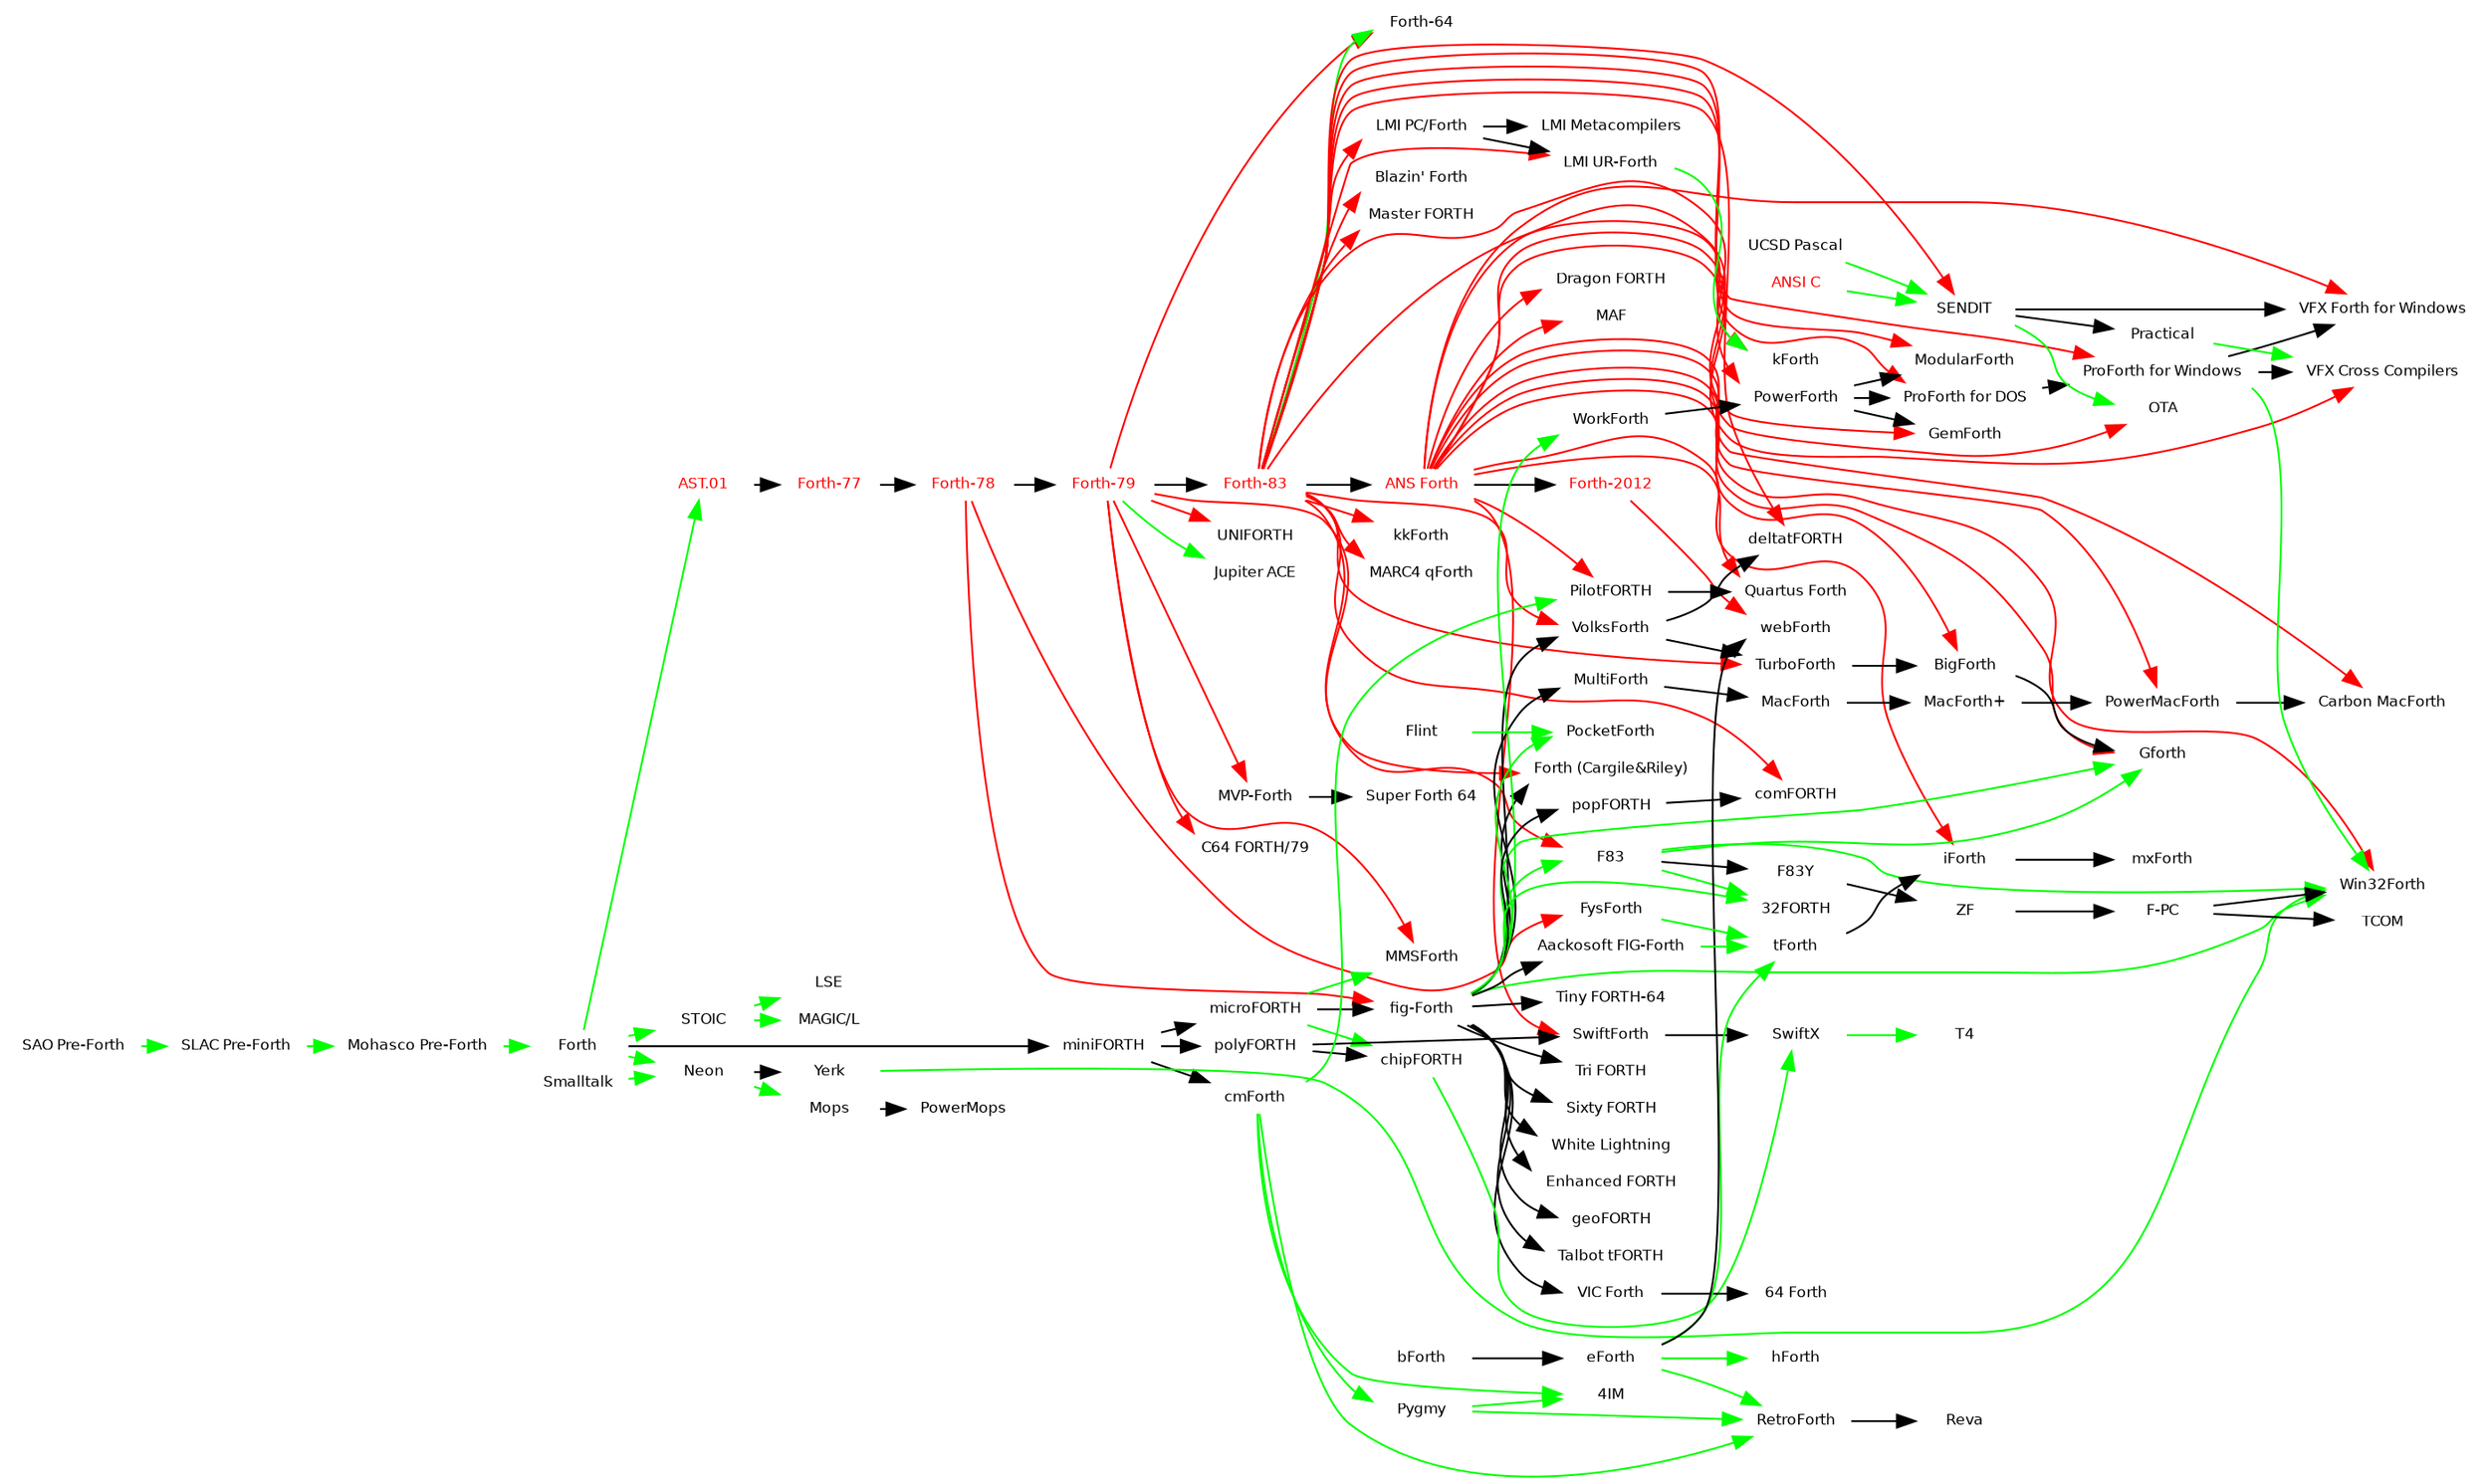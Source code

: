 # -*- graphviz-dot -*-
// Entry and exit nodes from/into other languages are doublecircle formatted.
// Dotted lines represent minor changes from one to another (e.g. renaming).
// Dashed lines represent an implementation language relationship.
// Note shapes mean that the language was described in a paper and didn't have a released implementation.
// Component shapes mean that one is a subsystem of the other
// Any changes should render on http://www.webgraphviz.com
// A great lang reference at http://hopl.info/home.prx
// Another at http://www.forth.org
// Seed obtained from Anton Ertl at http://www.complang.tuwien.ac.at/forth/family-tree/

digraph tree { rankdir=LR
	page="12,17"
	overlap=false
	graph [fontsize=8]; edge [fontsize=8]; node [shape=plaintext fontsize=8];
	ranksep = 0.2; nodesep = .04;
	AST01 [label="AST.01" fontname="Helvetica" fontcolor="red" shape=plaintext height=0 pos="700,0" URL="http://stackosaurus.com/misc/Forth_AST.01.pdf" tooltip="Authors: Forth Astronomical Users Group"];
	Forth77 [label="Forth-77" fontname="Helvetica" fontcolor="red" shape=plaintext height=0 pos="700,0" URL="http://www.complang.tuwien.ac.at/forth/forth-77.txt" tooltip="Authors: European FORTH Users Group"];
	AST01  -> Forth77 [weight=100]
	Forth78 [label="Forth-78" fontname="Helvetica" fontcolor="red" shape=plaintext height=0 pos="800,0" URL="http://forth.org/OffeteStore/1003_InsideF83.pdf" tooltip="Authors: Forth Standards Team"];
	Forth77  -> Forth78 [weight=100]
	Forth79 [label="Forth-79" fontname="Helvetica" fontcolor="red" shape=plaintext height=0 pos="900,0" URL="http://www.complang.tuwien.ac.at/forth/standards/Forth-79.pdf" tooltip="Authors: Forth Standards Team"];
	Forth78  -> Forth79 [weight=100]
	Forth83 [label="Forth-83" fontname="Helvetica" fontcolor="red" shape=plaintext height=0 pos="1300,0" URL="http://forth.sourceforge.net/standard/fst83/index.html" tooltip="Authors: Forth Standards Team"];
	Forth79  -> Forth83 [weight=100]
	Forth94 [label="ANS Forth" fontname="Helvetica" fontcolor="red" shape=plaintext height=0 pos="2400,0" URL="http://www.complang.tuwien.ac.at/forth/dpans-html/dpans.htm" tooltip="Authors: X3J14 TC"];
	Forth83  -> Forth94 [weight=100]
	Forth2012 [label="Forth-2012" fontname="Helvetica" fontcolor="red" shape=plaintext height=0 pos="4400,0" URL="http://forth-standard.org" tooltip="Authors: Forth 200x Committee"];
	Forth94  -> Forth2012 [weight=100]
	saoPreForth [label="SAO Pre-Forth" fontname="Helvetica" shape=plaintext height=0 pos="-1200,0" tooltip="SAO Pre-Forth"];
	slacPreForth [label="SLAC Pre-Forth" fontname="Helvetica" shape=plaintext height=0 pos="-900,0" tooltip="SLAC Pre-Forth"];
	saoPreForth  -> slacPreForth [weight=10 color="green"] 
	mohascoPreForth [label="Mohasco Pre-Forth" fontname="Helvetica" shape=plaintext height=0 pos="-200,0" tooltip="Mohasco B5500 Pre-Forth"];
	slacPreForth  -> mohascoPreForth [weight=10 color="green"] 
	Forth [fontname="Helvetica" shape=plaintext height=0 pos="100,0" URL="http://www.forth.com/resources/evolution/evolve_1.html" tooltip="Chuck Moore's Language"];
	mohascoPreForth  -> Forth [weight=10 color="green"] 
	Forth  -> AST01 [weight=10 color="green"] 
	miniFORTH [fontname="Helvetica" shape=plaintext height=0 pos="300,0" URL="http://www.forth.com/resources/evolution/evolve_2.html#2.2" tooltip="Chuck Moore's Language as Forth Inc. product"];
	Forth  -> miniFORTH [weight=100]
	microFORTH [fontname="Helvetica" shape=plaintext height=0 pos="700,0" URL="http://www.forth.com/resources/evolution/evolve_2.html#2.3" tooltip="Author: Dean Sanderson @ Forth, Inc."];
	miniFORTH  -> microFORTH [weight=100]
	figForth [label="fig-Forth" fontname="Helvetica" shape=plaintext height=0 pos="800,0" URL="http://www.eforth.com.tw/academy/library/figforth.htm" tooltip="Authors: Robert Selzer, Bill Ragsdale, and others"];
	microFORTH  -> figForth [weight=100]
	Forth78  -> figForth [weight=1 color="red"]
	F83 [fontname="Helvetica" shape=plaintext height=0 pos="1300,0" URL="http://www.eforth.com.tw/academy/library/insidef83%5Crootsf83.htm" tooltip="Authors: Henry Laxen and Mike Perry"];
	Forth83  -> F83 [weight=1 color="red"]
	figForth  -> F83 [weight=10 color="green"] 
	polyFORTH [fontname="Helvetica" shape=plaintext height=0 pos="1200,0" URL="http://www.forth.com/resources/evolution/evolve_3.html#3.2" tooltip="FORTH, Inc.'s PC offering"];
	miniFORTH  -> polyFORTH [weight=100]
	chipFORTH [fontname="Helvetica" shape=plaintext height=0 pos="1500,0" URL="http://www.computer-solutions.co.uk/chipdev/cf.htm" tooltip="Cross-development environment by Forth, Inc."];
	microFORTH  -> chipFORTH [weight=10 color="green"] 
	polyFORTH  -> chipFORTH [weight=100]
	SwiftForth [fontname="Helvetica" shape=plaintext height=0 pos="2600,0" URL="http://www.forth.com/swiftforth/index.html" tooltip="Native-code, ANS Forth from Forth, Inc."];
	Forth94  -> SwiftForth [weight=1 color="red"]
	polyFORTH  -> SwiftForth [weight=100]
	SwiftX [fontname="Helvetica" shape=plaintext height=0 pos="2700,0" URL="http://www.forth.com/embedded/index.html" tooltip="Native-code, cross-development environment"];
	chipFORTH  -> SwiftX [weight=10 color="green"] 
	SwiftForth  -> SwiftX [weight=100]
	STOIC [fontname="Helvetica" shape=plaintext height=0 pos="500,0" URL="http://hopl.murdoch.edu.au/showlanguage2.prx?exp=2537" tooltip="by Jonathan Sachs for DG Nova"];
	Forth  -> STOIC [weight=10 color="green"] 
	LSE [fontname="Helvetica" shape=plaintext height=0 pos="800,0"];
	STOIC  -> LSE [weight=10 color="green"] 
	magicl [label="MAGIC/L" fontname="Helvetica" shape=plaintext height=0 pos="800,0"];
	STOIC  -> magicl [weight=10 color="green"] 
	MVPForth [label="MVP-Forth" fontname="Helvetica" shape=plaintext height=0 pos="1000,0" URL="http://theforthsource.com/history.html" tooltip="public domain implementation of Forth-79, Roy Martin et al."];
	Forth79  -> MVPForth [weight=1 color="red"]
	vicforth [label="VIC Forth" fontname="Helvetica" shape=plaintext height=0 pos="1200,0" URL="http://ftp.funet.fi/pub/cbm/vic20/programming/VIC-Forth/index.html" tooltip="by Tom Zimmer"];
	figForth  -> vicforth [weight=100]
	hes64forth [label="64 Forth" fontname="Helvetica" shape=plaintext height=0 pos="1300,0" URL="ftp://ftp.forth.org/pub/Forth/Compilers/native/misc/commodore64/    " tooltip="by Tom Zimmer"];
	vicforth  -> hes64forth [weight=100]
	c64forth79 [label="C64 FORTH/79" fontname="Helvetica" shape=plaintext height=0 pos="1300,0"];
	Forth79  -> c64forth79 [weight=1 color="red"]
	blazinforth [label="Blazin' Forth" fontname="Helvetica" shape=plaintext height=0 pos="1500,0" URL="ftp://ftp.forth.org/pub/Forth/Compilers/native/misc/commodore64/" tooltip="(C) Scott Ballantyne    "];
	Forth83  -> blazinforth [weight=1 color="red"]
	forthcargile [label="Forth (Cargile&Riley)" fontname="Helvetica" shape=plaintext height=0 pos="1200,0"];
	figForth  -> forthcargile [weight=100]
	Forth79  -> forthcargile [weight=1 color="red"]
	superforth64 [label="Super Forth 64" fontname="Helvetica" shape=plaintext height=0 pos="1300,0"];
	MVPForth  -> superforth64 [weight=100]
	tinyforth64 [label="Tiny FORTH-64" fontname="Helvetica" shape=plaintext height=0 pos="1300,0"];
	figForth  -> tinyforth64 [weight=100]
	triforth [label="Tri FORTH" fontname="Helvetica" shape=plaintext height=0 pos="1300,0"];
	figForth  -> triforth [weight=100]
	UNIFORTH [fontname="Helvetica" shape=plaintext height=0 pos="1400,0"];
	Forth79  -> UNIFORTH [weight=1 color="red"]
	sixtyforth [label="Sixty FORTH" fontname="Helvetica" shape=plaintext height=0 pos="1400,0"];
	figForth  -> sixtyforth [weight=100]
	whitelightning [label="White Lightning" fontname="Helvetica" shape=plaintext height=0 pos="1400,0"];
	figForth  -> whitelightning [weight=100]
	forth64 [label="Forth-64" fontname="Helvetica" shape=plaintext height=0 pos="1500,0"];
	Forth79  -> forth64 [weight=1 color="red"]
	Forth83  -> forth64 [weight=10 color="green"] 
	masterforth [label="Master FORTH" fontname="Helvetica" shape=plaintext height=0 pos="1600,0"];
	Forth83  -> masterforth [weight=1 color="red"]
	enhancedforth [label="Enhanced FORTH" fontname="Helvetica" shape=plaintext height=0 pos="1600,0"];
	figForth  -> enhancedforth [weight=100]
	geoFORTH [fontname="Helvetica" shape=plaintext height=0 pos="1900,0" URL="ftp://ftp.forth.org/pub/Forth/Compilers/native/misc/commodore64/    "];
	figForth  -> geoFORTH [weight=100]
	cmForth [fontname="Helvetica" shape=plaintext height=0 pos="1400,0"];
	miniFORTH  -> cmForth [weight=100]
	Pygmy [fontname="Helvetica" shape=plaintext height=0 pos="2200,0" URL="http://www.eskimo.com/~pygmy/forth.html" tooltip="by Frank Sergeant"];
	cmForth  -> Pygmy [weight=10 color="green"] 
	fourIM [label="4IM" fontname="Helvetica" shape=plaintext height=0 pos="3200,0" URL="http://membres.lycos.fr/astrobe    "];
	Pygmy  -> fourIM [weight=10 color="green"] 
	cmForth  -> fourIM [weight=10 color="green"] 
	VolksForth [fontname="Helvetica" shape=plaintext height=0 pos="1500,0" URL="http://www.forth-ev.de/filemgmt/singlefile.php?lid=17" tooltip="for MSDOS, 6502, Z80, Atari ST by Forth Gesellschaft"];
	figForth  -> VolksForth [weight=100]
	Forth83  -> VolksForth [weight=1 color="red"]
	deltatFORTH [fontname="Helvetica" shape=plaintext height=0 pos="1600,0"];
	VolksForth  -> deltatFORTH [weight=100]
	Forth83  -> deltatFORTH [weight=1 color="red"]
	TurboForth [fontname="Helvetica" shape=plaintext height=0 pos="1800,0"];
	Forth83  -> TurboForth [weight=1 color="red"]
	VolksForth  -> TurboForth [weight=100]
	BigForth [fontname="Helvetica" shape=plaintext height=0 pos="2000,0" URL="http://www.jwdt.com/~paysan/bigforth.html" tooltip="Free, native code, by Bernd Paysan    "];
	Forth94  -> BigForth [weight=1 color="red"]
	TurboForth  -> BigForth [weight=100]
	Gforth [fontname="Helvetica" shape=plaintext height=0 pos="2600,0" URL="http://gforth.org" tooltip="Free, portable and fast"];
	Forth94  -> Gforth [weight=1 color="red"]
	BigForth  -> Gforth [weight=100]
	figForth  -> Gforth [weight=10 color="green"] 
	F83  -> Gforth [weight=10 color="green"] 
	lmi_pcf [label="LMI PC/Forth" fontname="Helvetica" shape=plaintext height=0 pos="1400,0" URL="DOS Forth by Ray Duncan"];
	Forth83  -> lmi_pcf [weight=1 color="red"]
	urforth [label="LMI UR-Forth" fontname="Helvetica" shape=plaintext height=0 pos="1600,0"];
	Forth83  -> urforth [weight=1 color="red"]
	lmi_pcf  -> urforth [weight=100]
	lmi_meta [label="LMI Metacompilers" fontname="Helvetica" shape=plaintext height=0 pos="1500,0"];
	lmi_pcf  -> lmi_meta [weight=100]
	kForth [fontname="Helvetica" shape=plaintext height=0 pos="2500,0" URL="http://ccreweb.org/software/kforth/kforth.html" tooltip="Free, by Krishna Myneni"];
	Forth94  -> kForth [weight=1 color="red"]
	urforth  -> kForth [weight=10 color="green"] 
	MultiForth [fontname="Helvetica" shape=plaintext height=0 pos="1000,0" URL="http://www.forth.com/resources/evolution/evolve_3.html#3.2" tooltip="for 68000 from Don Colburn"];
	figForth  -> MultiForth [weight=100]
	MMSForth [fontname="Helvetica" shape=plaintext height=0 pos="900,0" URL="https://www.millermicro.com/mmsforth.html" tooltip="Author: Miller Microcomputer Services"];
	Forth79  -> MMSForth [weight=1 color="red"]
	microFORTH  -> MMSForth [weight=10 color="green"] 
	MacForth [fontname="Helvetica" shape=plaintext height=0 pos="1400,0" URL="http://www.macforth.com/" tooltip="Creative Solutions (Don Colburn)"];
	MultiForth  -> MacForth [weight=100]
	MacForthplus [label="MacForth+" fontname="Helvetica" shape=plaintext height=0 pos="1700,0" URL="http://www.macforth.com/" tooltip="Creative Solutions (Don Colburn)"];
	MacForth  -> MacForthplus [weight=100]
	PowerMacForth [fontname="Helvetica" shape=plaintext height=0 pos="2500,0" URL="http://www.macforth.com/" tooltip="Creative Solutions/Forth, Inc./Megawolf"];
	MacForthplus  -> PowerMacForth [weight=100]
	Forth94  -> PowerMacForth [weight=1 color="red"]
	CarbonMacForth [label="Carbon MacForth" fontname="Helvetica" shape=plaintext height=0 pos="3000,0" URL="http://www.macforth.com/" tooltip="Megawolf, MacOS X support"];
	PowerMacForth  -> CarbonMacForth [weight=100]
	Forth94  -> CarbonMacForth [weight=1 color="red"]
	Neon [fontname="Helvetica" shape=plaintext height=0 pos="1500,0" URL="http://foldoc.doc.ic.ac.uk/foldoc/foldoc.cgi?Neon" tooltip="by Charles Duff"];
	Smalltalk [fontname="Helvetica" shape=plaintext height=0 pos="1000,0"];
	Forth  -> Neon [weight=10 color="green"] 
	Smalltalk  -> Neon [weight=10 color="green"] 
	Yerk [fontname="Helvetica" shape=plaintext height=0 pos="2000,0"];
	Neon  -> Yerk [weight=100]
	Mops [fontname="Helvetica" shape=plaintext height=0 pos="2000,0" URL="http://www.powermops.org/" tooltip="by Mike Hore"];
	Neon  -> Mops [weight=10 color="green"] 
	PowerMops [fontname="Helvetica" shape=plaintext height=0 pos="2600,0" URL="http://www.powermops.org/" tooltip="by Mike Hore"];
	Mops  -> PowerMops [weight=100]
	Flint [fontname="Helvetica" shape=plaintext height=0 pos="1900,0"];
	PocketForth [fontname="Helvetica" shape=plaintext height=0 pos="2300,0"];
	Flint  -> PocketForth [weight=10 color="green"] 
	figForth  -> PocketForth [weight=10 color="green"] 
	F83Y [fontname="Helvetica" shape=plaintext height=0 pos="1400,0"];
	F83  -> F83Y [weight=100]
	ZF [fontname="Helvetica" shape=plaintext height=0 pos="1500,0" tooltip="(aka DF) by Tom Zimmer"];
	F83Y  -> ZF [weight=100]
	FPC [label="F-PC" fontname="Helvetica" shape=plaintext height=0 pos="1800,0" URL="http://www.eforth.com.tw/academy/library/f-pctech.htm" tooltip="by Tom Zimmer"];
	ZF  -> FPC [weight=100]
	TCOM [fontname="Helvetica" shape=plaintext height=0 pos="2000,0"];
	FPC  -> TCOM [weight=100]
	Win32Forth [fontname="Helvetica" shape=plaintext height=0 pos="2400,0" URL="http://win32forth.sourceforge.net/" tooltip="public domain, by Andrew McKewan and Tom Zimmer"];
	Forth94  -> Win32Forth [weight=1 color="red"]
	FPC  -> Win32Forth [weight=100]
	F83  -> Win32Forth [weight=10 color="green"] 
	Yerk  -> Win32Forth [weight=10 color="green"] 
	figForth  -> Win32Forth [weight=10 color="green"] 
	WorkForth [fontname="Helvetica" shape=plaintext height=0 pos="1300,0"];
	figForth  -> WorkForth [weight=10 color="green"] 
	PowerForth [fontname="Helvetica" shape=plaintext height=0 pos="1500,0" URL="http://www.mpeltd.demon.co.uk/forthsta.htm" tooltip="by MPE"];
	Forth83  -> PowerForth [weight=1 color="red"]
	WorkForth  -> PowerForth [weight=100]
	ModularForth [fontname="Helvetica" shape=plaintext height=0 pos="1700,0" URL="http://www.mpeltd.demon.co.uk/forthsta.htm" tooltip="by MPE"];
	Forth83  -> ModularForth [weight=1 color="red"]
	PowerForth  -> ModularForth [weight=100]
	GemForth [fontname="Helvetica" shape=plaintext height=0 pos="1800,0"];
	Forth83  -> GemForth [weight=1 color="red"]
	PowerForth  -> GemForth [weight=100]
	PFD [label="ProForth for DOS" fontname="Helvetica" shape=plaintext height=0 pos="1800,0" URL="http://www.mpeltd.demon.co.uk/pfd.htm" tooltip="32-bit by MPE"];
	Forth83  -> PFD [weight=1 color="red"]
	PowerForth  -> PFD [weight=100]
	PFW [label="ProForth for Windows" fontname="Helvetica" shape=plaintext height=0 pos="2100,0" URL="http://www.mpeltd.demon.co.uk/pfw2.htm" tooltip="by MPE"];
	Forth83  -> PFW [weight=1 color="red"]
	PFD  -> PFW [weight=100]
	PFW  -> Win32Forth [weight=10 color="green"] 
	Pcode [label="UCSD Pascal" fontname="Helvetica" shape=plaintext height=0 pos="800,0"];
	AnsiC [label="ANSI C" fontname="Helvetica" fontcolor="red" shape=plaintext height=0 pos="2000,0"];
	SENDIT [fontname="Helvetica" shape=plaintext height=0 pos="2300,0"];
	AnsiC  -> SENDIT [weight=10 color="green"] 
	Pcode  -> SENDIT [weight=10 color="green"] 
	Forth83  -> SENDIT [weight=1 color="red"]
	OTA [fontname="Helvetica" shape=plaintext height=0 pos="2600,0"];
	Forth94  -> OTA [weight=1 color="red"]
	SENDIT  -> OTA [weight=10 color="green"] 
	Practical [fontname="Helvetica" shape=plaintext height=0 pos="2700,0"];
	SENDIT  -> Practical [weight=100]
	VFXW [label="VFX Forth for Windows" fontname="Helvetica" shape=plaintext height=0 pos="2800,0" URL="http://www.mpeltd.demon.co.uk/pfwvfx.htm" tooltip="sophisticated native-code compiler by MPE"];
	Forth94  -> VFXW [weight=1 color="red"]
	PFW  -> VFXW [weight=100]
	SENDIT  -> VFXW [weight=100]
	XVFX [label="VFX Cross Compilers" fontname="Helvetica" shape=plaintext height=0 pos="2800,0" URL="http://www.mpeltd.demon.co.uk/forth6.htm" tooltip="Cross-development environment by MPE"];
	Forth94  -> XVFX [weight=1 color="red"]
	Practical  -> XVFX [weight=10 color="green"] 
	PFW  -> XVFX [weight=100]
	bForth [fontname="Helvetica" shape=plaintext height=0 pos="2000,0" URL="https://web.archive.org/web/20080720002954/http://www.baymoon.com/~bimu/forth/" tooltip="Author: Bill Muench"];
	eForth [fontname="Helvetica" shape=plaintext height=0 pos="2100,0" URL="http://forth.org/library/eforth_SOC/eforth_SOC_source/eForth1/" tooltip="Author: C. H. Ting (Bill Muench for the more complete, less popular version)"];
	bForth  -> eForth [weight=100]
	hForth [fontname="Helvetica" shape=plaintext height=0 pos="2700,0" URL="https://www.taygeta.com/hforth.html" tooltip="Author: Wonyong Koh, Ph.D. (ANS-ified version of eForth)"];
	eForth  -> hForth [weight=10 color="green"] 
	RetroForth [fontname="Helvetica" shape=plaintext height=0 pos="2800,0" URL="http://www.retroforth.org/ " tooltip="public domain, by Tom Novelli"];
	cmForth  -> RetroForth [weight=10 color="green"] 
	eForth  -> RetroForth [weight=10 color="green"] 
	Pygmy  -> RetroForth [weight=10 color="green"] 
	PilotFORTH [fontname="Helvetica" shape=plaintext height=0 pos="2700,0" tooltip="for PalmOS by Neal Bridges, Quartus Handheld Software"];
	cmForth  -> PilotFORTH [weight=10 color="green"] 
	Forth94  -> PilotFORTH [weight=1 color="red"]
	QuartusForth [label="Quartus Forth" fontname="Helvetica" shape=plaintext height=0 pos="2800,0" URL="http://www.quartus.net/products/forth" tooltip="for PalmOS by Neal Bridges, Quartus Handheld Software"];
	PilotFORTH  -> QuartusForth [weight=100]
	Forth94  -> QuartusForth [weight=1 color="red"]
	Reva [fontname="Helvetica" shape=plaintext height=0 pos="3500,0" URL="http://ronware.org/reva/" tooltip="small, cross-platform (x86 Linux and Windows) by Ron Aaron"];
	RetroForth  -> Reva [weight=100]
	T4 [fontname="Helvetica" shape=plaintext height=0 pos="3500,0" tooltip="by Jörg Völker presented at Forth-Tagung 2006"];
	SwiftX  -> T4 [weight=10 color="green"] 
	popFORTH [fontname="Helvetica" shape=plaintext height=0 pos="1200,0"];
	figForth  -> popFORTH [weight=100]
	comFORTH [fontname="Helvetica" shape=plaintext height=0 pos="1600,0" tooltip="by Egmont Woitzel (FORTecH)"];
	popFORTH  -> comFORTH [weight=100]
	Forth83  -> comFORTH [weight=1 color="red"]
	kkForth [fontname="Helvetica" shape=plaintext height=0 pos="2100,0"];
	Forth83  -> kkForth [weight=1 color="red"]
	Marc4qForth [label="MARC4 qForth" fontname="Helvetica" shape=plaintext height=0 pos="2400,0" tooltip="on Telefunken TEMIC MARC4 (a very successful 4-bit Forth chip)"];
	Forth83  -> Marc4qForth [weight=1 color="red"]
	TalbotForth [label="Talbot tFORTH" fontname="Helvetica" shape=plaintext height=0 pos="1200,0" tooltip="by Talbot Microsystems, CA for 6809 and 6800"];
	figForth  -> TalbotForth [weight=100]
	DragonForth [label="Dragon FORTH" fontname="Helvetica" shape=plaintext height=0 pos="3100,0" URL="http://sourceforge.net/projects/dragonforth/" tooltip="for PalmOS by Dimitry Yakimov?"];
	Forth94  -> DragonForth [weight=1 color="red"]
	_32FORTH [label="32FORTH" fontname="Helvetica" shape=plaintext height=0 pos="1800,0"];
	figForth  -> _32FORTH [weight=10 color="green"] 
	F83  -> _32FORTH [weight=10 color="green"] 
	MAF [fontname="Helvetica" shape=plaintext height=0 pos="2600,0" URL="ftp://ftp.taygeta.com/pub/Forth/Applications/ANS/maf1v02.zip" tooltip="Minimal ANS Forth by Chris Jakeman written in Forth"];
	Forth94  -> MAF [weight=1 color="red"]
	aackosoft_fig [label="Aackosoft FIG-Forth" fontname="Helvetica" shape=plaintext height=0 pos="1200,0" URL="http://tzxvault.retrogames.com/f.htm" tooltip="for the Sinclair ZX-81"];
	figForth  -> aackosoft_fig [weight=100]
	FysForth [fontname="Helvetica" shape=plaintext height=0 pos="1300,0"];
	Forth78  -> FysForth [weight=1 color="red"]
	tForth [fontname="Helvetica" shape=plaintext height=0 pos="2200,0" URL="http://home.iae.nl/users/mhx/t4artic.html" tooltip="for the Transputer by the Dutch Forth Workshop"];
	aackosoft_fig  -> tForth [weight=10 color="green"] 
	FysForth  -> tForth [weight=10 color="green"] 
	eForth  -> tForth [weight=10 color="green"] 
	iForth [fontname="Helvetica" shape=plaintext height=0 pos="2500,0" URL="http://users.bart.nl/users/mhx/i4faq.html" tooltip="Featureful optimizing Forth for IA-32, various OSs"];
	Forth94  -> iForth [weight=1 color="red"]
	tForth  -> iForth [weight=100]
	mxForth [fontname="Helvetica" shape=plaintext height=0 pos="2700,0" URL="http://home.vianetworks.nl/users/mhx/mxforth.html" tooltip="Optimizing Forth for IA-32 by Marcel Hendrix"];
	iForth  -> mxForth [weight=100]
	jupiter_ace [label="Jupiter ACE" fontname="Helvetica" shape=plaintext height=0 pos="1200,0" URL="http://www.jupiter-ace.co.uk" tooltip="Home computer with Forth in ROM"];
	Forth79  -> jupiter_ace [weight=10 color="green"] 
	webForth [fontname="Helvetica" shape=plaintext height=0 pos="5000,0" URL="https://github.com/mitra42/webForth" tooltip="Author: Mitra Ardron"];
	eForth  -> webForth [weight=100]
	Forth2012  -> webForth [weight=1 color="red"]
}
